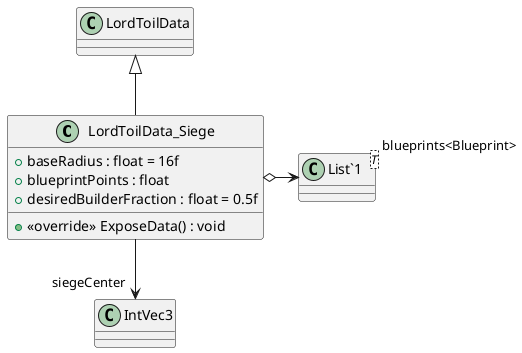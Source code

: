 @startuml
class LordToilData_Siege {
    + baseRadius : float = 16f
    + blueprintPoints : float
    + desiredBuilderFraction : float = 0.5f
    + <<override>> ExposeData() : void
}
class "List`1"<T> {
}
LordToilData <|-- LordToilData_Siege
LordToilData_Siege --> "siegeCenter" IntVec3
LordToilData_Siege o-> "blueprints<Blueprint>" "List`1"
@enduml
